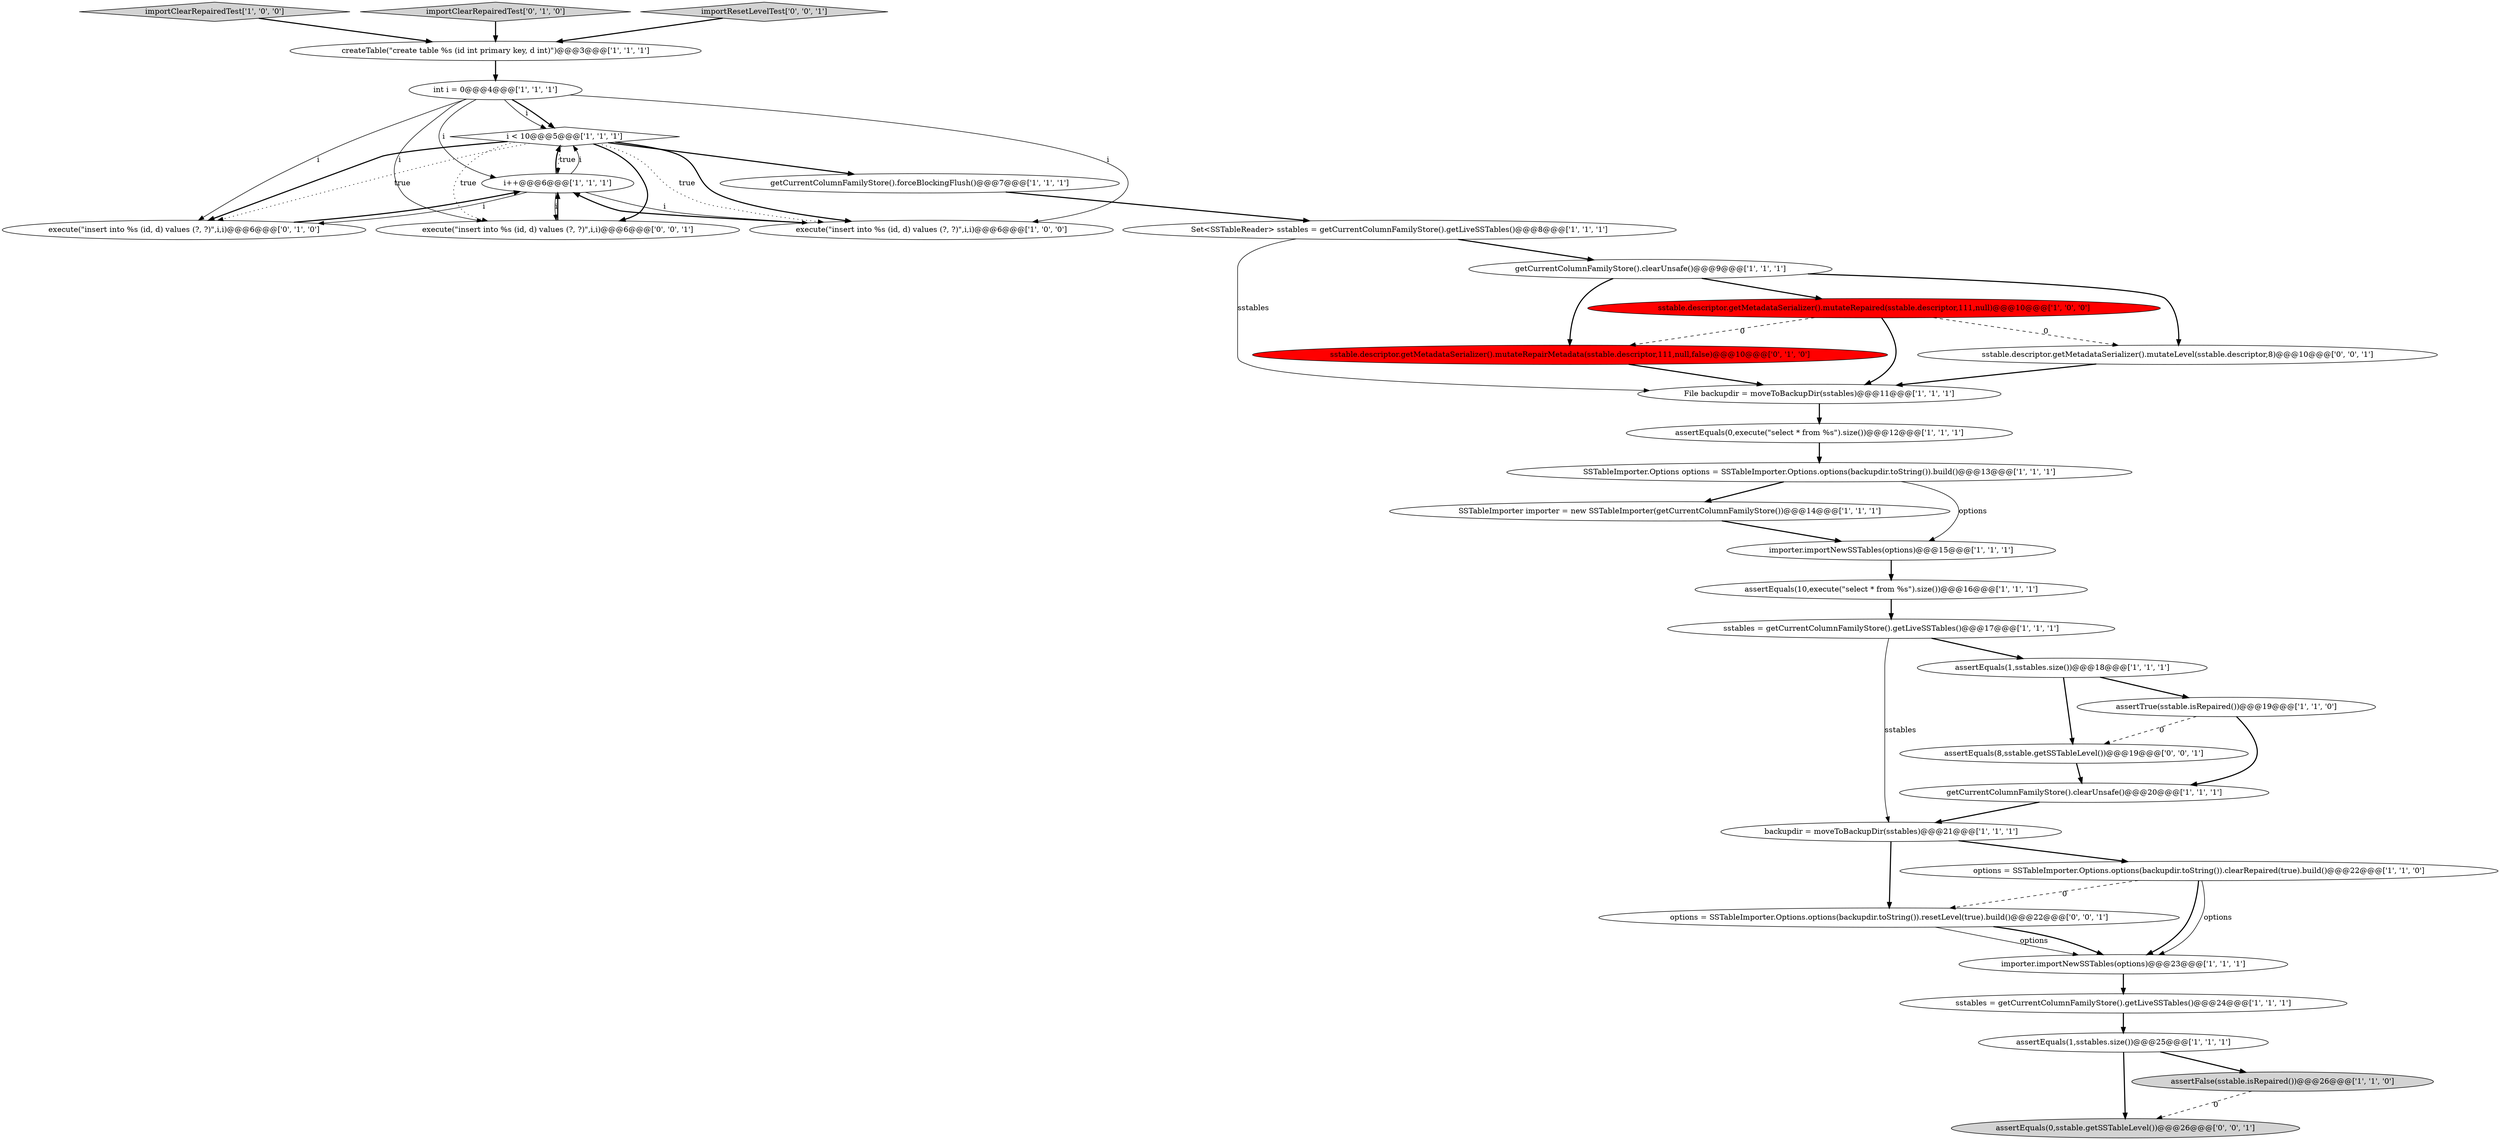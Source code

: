 digraph {
17 [style = filled, label = "importer.importNewSSTables(options)@@@23@@@['1', '1', '1']", fillcolor = white, shape = ellipse image = "AAA0AAABBB1BBB"];
15 [style = filled, label = "options = SSTableImporter.Options.options(backupdir.toString()).clearRepaired(true).build()@@@22@@@['1', '1', '0']", fillcolor = white, shape = ellipse image = "AAA0AAABBB1BBB"];
7 [style = filled, label = "i < 10@@@5@@@['1', '1', '1']", fillcolor = white, shape = diamond image = "AAA0AAABBB1BBB"];
10 [style = filled, label = "backupdir = moveToBackupDir(sstables)@@@21@@@['1', '1', '1']", fillcolor = white, shape = ellipse image = "AAA0AAABBB1BBB"];
5 [style = filled, label = "createTable(\"create table %s (id int primary key, d int)\")@@@3@@@['1', '1', '1']", fillcolor = white, shape = ellipse image = "AAA0AAABBB1BBB"];
32 [style = filled, label = "options = SSTableImporter.Options.options(backupdir.toString()).resetLevel(true).build()@@@22@@@['0', '0', '1']", fillcolor = white, shape = ellipse image = "AAA0AAABBB3BBB"];
18 [style = filled, label = "i++@@@6@@@['1', '1', '1']", fillcolor = white, shape = ellipse image = "AAA0AAABBB1BBB"];
1 [style = filled, label = "SSTableImporter.Options options = SSTableImporter.Options.options(backupdir.toString()).build()@@@13@@@['1', '1', '1']", fillcolor = white, shape = ellipse image = "AAA0AAABBB1BBB"];
0 [style = filled, label = "File backupdir = moveToBackupDir(sstables)@@@11@@@['1', '1', '1']", fillcolor = white, shape = ellipse image = "AAA0AAABBB1BBB"];
33 [style = filled, label = "assertEquals(8,sstable.getSSTableLevel())@@@19@@@['0', '0', '1']", fillcolor = white, shape = ellipse image = "AAA0AAABBB3BBB"];
16 [style = filled, label = "getCurrentColumnFamilyStore().forceBlockingFlush()@@@7@@@['1', '1', '1']", fillcolor = white, shape = ellipse image = "AAA0AAABBB1BBB"];
19 [style = filled, label = "importClearRepairedTest['1', '0', '0']", fillcolor = lightgray, shape = diamond image = "AAA0AAABBB1BBB"];
25 [style = filled, label = "SSTableImporter importer = new SSTableImporter(getCurrentColumnFamilyStore())@@@14@@@['1', '1', '1']", fillcolor = white, shape = ellipse image = "AAA0AAABBB1BBB"];
21 [style = filled, label = "assertEquals(1,sstables.size())@@@25@@@['1', '1', '1']", fillcolor = white, shape = ellipse image = "AAA0AAABBB1BBB"];
34 [style = filled, label = "assertEquals(0,sstable.getSSTableLevel())@@@26@@@['0', '0', '1']", fillcolor = lightgray, shape = ellipse image = "AAA0AAABBB3BBB"];
26 [style = filled, label = "sstable.descriptor.getMetadataSerializer().mutateRepairMetadata(sstable.descriptor,111,null,false)@@@10@@@['0', '1', '0']", fillcolor = red, shape = ellipse image = "AAA1AAABBB2BBB"];
28 [style = filled, label = "importClearRepairedTest['0', '1', '0']", fillcolor = lightgray, shape = diamond image = "AAA0AAABBB2BBB"];
27 [style = filled, label = "execute(\"insert into %s (id, d) values (?, ?)\",i,i)@@@6@@@['0', '1', '0']", fillcolor = white, shape = ellipse image = "AAA0AAABBB2BBB"];
9 [style = filled, label = "assertEquals(10,execute(\"select * from %s\").size())@@@16@@@['1', '1', '1']", fillcolor = white, shape = ellipse image = "AAA0AAABBB1BBB"];
20 [style = filled, label = "getCurrentColumnFamilyStore().clearUnsafe()@@@9@@@['1', '1', '1']", fillcolor = white, shape = ellipse image = "AAA0AAABBB1BBB"];
22 [style = filled, label = "importer.importNewSSTables(options)@@@15@@@['1', '1', '1']", fillcolor = white, shape = ellipse image = "AAA0AAABBB1BBB"];
29 [style = filled, label = "execute(\"insert into %s (id, d) values (?, ?)\",i,i)@@@6@@@['0', '0', '1']", fillcolor = white, shape = ellipse image = "AAA0AAABBB3BBB"];
23 [style = filled, label = "assertFalse(sstable.isRepaired())@@@26@@@['1', '1', '0']", fillcolor = lightgray, shape = ellipse image = "AAA0AAABBB1BBB"];
12 [style = filled, label = "Set<SSTableReader> sstables = getCurrentColumnFamilyStore().getLiveSSTables()@@@8@@@['1', '1', '1']", fillcolor = white, shape = ellipse image = "AAA0AAABBB1BBB"];
3 [style = filled, label = "sstables = getCurrentColumnFamilyStore().getLiveSSTables()@@@17@@@['1', '1', '1']", fillcolor = white, shape = ellipse image = "AAA0AAABBB1BBB"];
2 [style = filled, label = "sstable.descriptor.getMetadataSerializer().mutateRepaired(sstable.descriptor,111,null)@@@10@@@['1', '0', '0']", fillcolor = red, shape = ellipse image = "AAA1AAABBB1BBB"];
4 [style = filled, label = "sstables = getCurrentColumnFamilyStore().getLiveSSTables()@@@24@@@['1', '1', '1']", fillcolor = white, shape = ellipse image = "AAA0AAABBB1BBB"];
8 [style = filled, label = "assertEquals(1,sstables.size())@@@18@@@['1', '1', '1']", fillcolor = white, shape = ellipse image = "AAA0AAABBB1BBB"];
11 [style = filled, label = "execute(\"insert into %s (id, d) values (?, ?)\",i,i)@@@6@@@['1', '0', '0']", fillcolor = white, shape = ellipse image = "AAA0AAABBB1BBB"];
14 [style = filled, label = "int i = 0@@@4@@@['1', '1', '1']", fillcolor = white, shape = ellipse image = "AAA0AAABBB1BBB"];
30 [style = filled, label = "sstable.descriptor.getMetadataSerializer().mutateLevel(sstable.descriptor,8)@@@10@@@['0', '0', '1']", fillcolor = white, shape = ellipse image = "AAA0AAABBB3BBB"];
13 [style = filled, label = "getCurrentColumnFamilyStore().clearUnsafe()@@@20@@@['1', '1', '1']", fillcolor = white, shape = ellipse image = "AAA0AAABBB1BBB"];
31 [style = filled, label = "importResetLevelTest['0', '0', '1']", fillcolor = lightgray, shape = diamond image = "AAA0AAABBB3BBB"];
6 [style = filled, label = "assertEquals(0,execute(\"select * from %s\").size())@@@12@@@['1', '1', '1']", fillcolor = white, shape = ellipse image = "AAA0AAABBB1BBB"];
24 [style = filled, label = "assertTrue(sstable.isRepaired())@@@19@@@['1', '1', '0']", fillcolor = white, shape = ellipse image = "AAA0AAABBB1BBB"];
13->10 [style = bold, label=""];
8->33 [style = bold, label=""];
27->18 [style = bold, label=""];
18->7 [style = solid, label="i"];
7->11 [style = bold, label=""];
28->5 [style = bold, label=""];
10->15 [style = bold, label=""];
23->34 [style = dashed, label="0"];
25->22 [style = bold, label=""];
14->7 [style = solid, label="i"];
0->6 [style = bold, label=""];
24->33 [style = dashed, label="0"];
20->26 [style = bold, label=""];
31->5 [style = bold, label=""];
22->9 [style = bold, label=""];
21->34 [style = bold, label=""];
14->11 [style = solid, label="i"];
4->21 [style = bold, label=""];
12->20 [style = bold, label=""];
3->10 [style = solid, label="sstables"];
15->32 [style = dashed, label="0"];
14->18 [style = solid, label="i"];
10->32 [style = bold, label=""];
18->27 [style = solid, label="i"];
18->29 [style = solid, label="i"];
5->14 [style = bold, label=""];
2->30 [style = dashed, label="0"];
33->13 [style = bold, label=""];
11->18 [style = bold, label=""];
29->18 [style = bold, label=""];
14->7 [style = bold, label=""];
20->2 [style = bold, label=""];
7->29 [style = dotted, label="true"];
19->5 [style = bold, label=""];
6->1 [style = bold, label=""];
15->17 [style = bold, label=""];
26->0 [style = bold, label=""];
2->0 [style = bold, label=""];
15->17 [style = solid, label="options"];
14->27 [style = solid, label="i"];
7->11 [style = dotted, label="true"];
32->17 [style = solid, label="options"];
14->29 [style = solid, label="i"];
3->8 [style = bold, label=""];
7->16 [style = bold, label=""];
7->29 [style = bold, label=""];
18->11 [style = solid, label="i"];
7->27 [style = bold, label=""];
1->22 [style = solid, label="options"];
7->18 [style = dotted, label="true"];
9->3 [style = bold, label=""];
7->27 [style = dotted, label="true"];
30->0 [style = bold, label=""];
2->26 [style = dashed, label="0"];
18->7 [style = bold, label=""];
20->30 [style = bold, label=""];
16->12 [style = bold, label=""];
1->25 [style = bold, label=""];
32->17 [style = bold, label=""];
17->4 [style = bold, label=""];
12->0 [style = solid, label="sstables"];
24->13 [style = bold, label=""];
21->23 [style = bold, label=""];
8->24 [style = bold, label=""];
}
